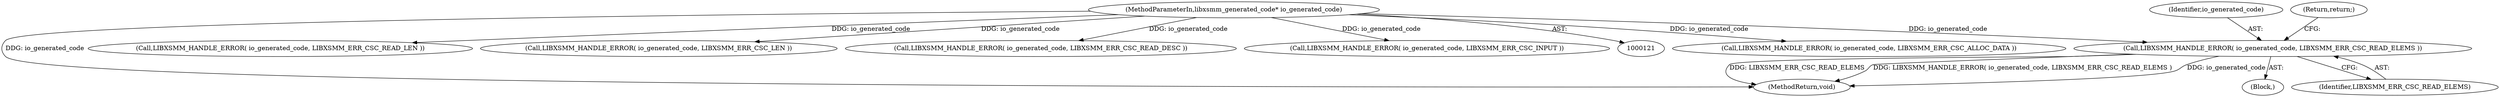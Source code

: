 digraph "0_libxsmm_151481489192e6d1997f8bde52c5c425ea41741d_1@pointer" {
"1000456" [label="(Call,LIBXSMM_HANDLE_ERROR( io_generated_code, LIBXSMM_ERR_CSC_READ_ELEMS ))"];
"1000122" [label="(MethodParameterIn,libxsmm_generated_code* io_generated_code)"];
"1000122" [label="(MethodParameterIn,libxsmm_generated_code* io_generated_code)"];
"1000323" [label="(Call,LIBXSMM_HANDLE_ERROR( io_generated_code, LIBXSMM_ERR_CSC_ALLOC_DATA ))"];
"1000562" [label="(MethodReturn,void)"];
"1000456" [label="(Call,LIBXSMM_HANDLE_ERROR( io_generated_code, LIBXSMM_ERR_CSC_READ_ELEMS ))"];
"1000430" [label="(Block,)"];
"1000202" [label="(Call,LIBXSMM_HANDLE_ERROR( io_generated_code, LIBXSMM_ERR_CSC_READ_LEN ))"];
"1000522" [label="(Call,LIBXSMM_HANDLE_ERROR( io_generated_code, LIBXSMM_ERR_CSC_LEN ))"];
"1000457" [label="(Identifier,io_generated_code)"];
"1000458" [label="(Identifier,LIBXSMM_ERR_CSC_READ_ELEMS)"];
"1000459" [label="(Return,return;)"];
"1000398" [label="(Call,LIBXSMM_HANDLE_ERROR( io_generated_code, LIBXSMM_ERR_CSC_READ_DESC ))"];
"1000159" [label="(Call,LIBXSMM_HANDLE_ERROR( io_generated_code, LIBXSMM_ERR_CSC_INPUT ))"];
"1000456" -> "1000430"  [label="AST: "];
"1000456" -> "1000458"  [label="CFG: "];
"1000457" -> "1000456"  [label="AST: "];
"1000458" -> "1000456"  [label="AST: "];
"1000459" -> "1000456"  [label="CFG: "];
"1000456" -> "1000562"  [label="DDG: io_generated_code"];
"1000456" -> "1000562"  [label="DDG: LIBXSMM_ERR_CSC_READ_ELEMS"];
"1000456" -> "1000562"  [label="DDG: LIBXSMM_HANDLE_ERROR( io_generated_code, LIBXSMM_ERR_CSC_READ_ELEMS )"];
"1000122" -> "1000456"  [label="DDG: io_generated_code"];
"1000122" -> "1000121"  [label="AST: "];
"1000122" -> "1000562"  [label="DDG: io_generated_code"];
"1000122" -> "1000159"  [label="DDG: io_generated_code"];
"1000122" -> "1000202"  [label="DDG: io_generated_code"];
"1000122" -> "1000323"  [label="DDG: io_generated_code"];
"1000122" -> "1000398"  [label="DDG: io_generated_code"];
"1000122" -> "1000522"  [label="DDG: io_generated_code"];
}
